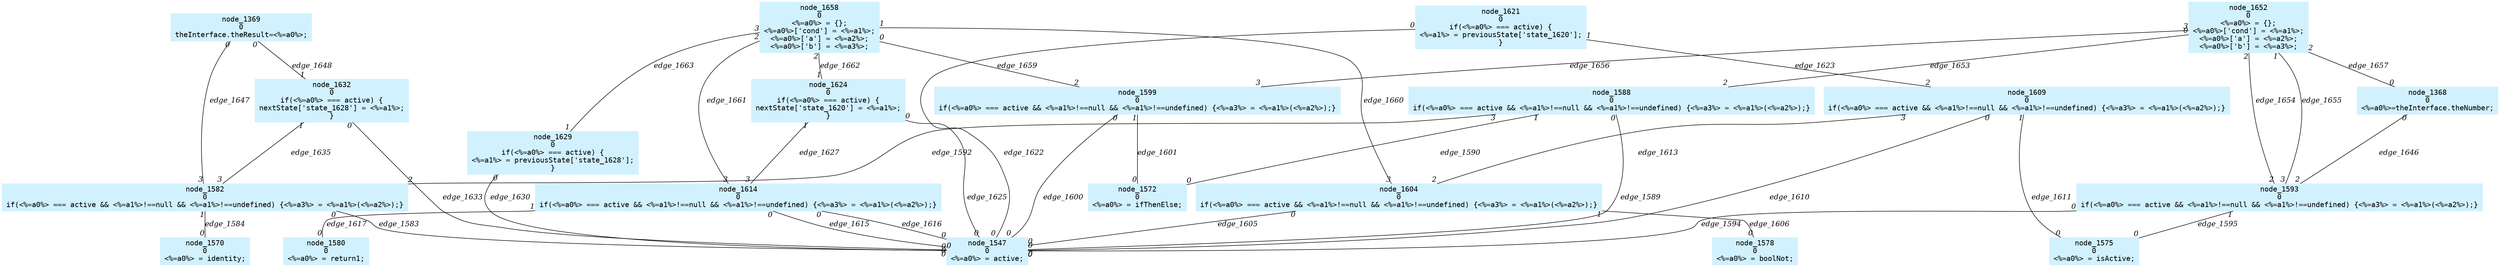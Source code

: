 digraph g{node_1368 [shape=box, style=filled, color="#d1f1ff", fontname="Courier", label="node_1368
0
<%=a0%>=theInterface.theNumber;
" ]
node_1369 [shape=box, style=filled, color="#d1f1ff", fontname="Courier", label="node_1369
0
theInterface.theResult=<%=a0%>;
" ]
node_1547 [shape=box, style=filled, color="#d1f1ff", fontname="Courier", label="node_1547
0
<%=a0%> = active;
" ]
node_1570 [shape=box, style=filled, color="#d1f1ff", fontname="Courier", label="node_1570
0
<%=a0%> = identity;
" ]
node_1572 [shape=box, style=filled, color="#d1f1ff", fontname="Courier", label="node_1572
0
<%=a0%> = ifThenElse;
" ]
node_1575 [shape=box, style=filled, color="#d1f1ff", fontname="Courier", label="node_1575
0
<%=a0%> = isActive;
" ]
node_1578 [shape=box, style=filled, color="#d1f1ff", fontname="Courier", label="node_1578
0
<%=a0%> = boolNot;
" ]
node_1580 [shape=box, style=filled, color="#d1f1ff", fontname="Courier", label="node_1580
0
<%=a0%> = return1;
" ]
node_1582 [shape=box, style=filled, color="#d1f1ff", fontname="Courier", label="node_1582
0
if(<%=a0%> === active && <%=a1%>!==null && <%=a1%>!==undefined) {<%=a3%> = <%=a1%>(<%=a2%>);}
" ]
node_1588 [shape=box, style=filled, color="#d1f1ff", fontname="Courier", label="node_1588
0
if(<%=a0%> === active && <%=a1%>!==null && <%=a1%>!==undefined) {<%=a3%> = <%=a1%>(<%=a2%>);}
" ]
node_1593 [shape=box, style=filled, color="#d1f1ff", fontname="Courier", label="node_1593
0
if(<%=a0%> === active && <%=a1%>!==null && <%=a1%>!==undefined) {<%=a3%> = <%=a1%>(<%=a2%>);}
" ]
node_1599 [shape=box, style=filled, color="#d1f1ff", fontname="Courier", label="node_1599
0
if(<%=a0%> === active && <%=a1%>!==null && <%=a1%>!==undefined) {<%=a3%> = <%=a1%>(<%=a2%>);}
" ]
node_1604 [shape=box, style=filled, color="#d1f1ff", fontname="Courier", label="node_1604
0
if(<%=a0%> === active && <%=a1%>!==null && <%=a1%>!==undefined) {<%=a3%> = <%=a1%>(<%=a2%>);}
" ]
node_1609 [shape=box, style=filled, color="#d1f1ff", fontname="Courier", label="node_1609
0
if(<%=a0%> === active && <%=a1%>!==null && <%=a1%>!==undefined) {<%=a3%> = <%=a1%>(<%=a2%>);}
" ]
node_1614 [shape=box, style=filled, color="#d1f1ff", fontname="Courier", label="node_1614
0
if(<%=a0%> === active && <%=a1%>!==null && <%=a1%>!==undefined) {<%=a3%> = <%=a1%>(<%=a2%>);}
" ]
node_1621 [shape=box, style=filled, color="#d1f1ff", fontname="Courier", label="node_1621
0
if(<%=a0%> === active) {
<%=a1%> = previousState['state_1620'];
}
" ]
node_1624 [shape=box, style=filled, color="#d1f1ff", fontname="Courier", label="node_1624
0
if(<%=a0%> === active) {
nextState['state_1620'] = <%=a1%>;
}
" ]
node_1629 [shape=box, style=filled, color="#d1f1ff", fontname="Courier", label="node_1629
0
if(<%=a0%> === active) {
<%=a1%> = previousState['state_1628'];
}
" ]
node_1632 [shape=box, style=filled, color="#d1f1ff", fontname="Courier", label="node_1632
0
if(<%=a0%> === active) {
nextState['state_1628'] = <%=a1%>;
}
" ]
node_1652 [shape=box, style=filled, color="#d1f1ff", fontname="Courier", label="node_1652
0
<%=a0%> = {};
<%=a0%>['cond'] = <%=a1%>;
<%=a0%>['a'] = <%=a2%>;
<%=a0%>['b'] = <%=a3%>;
" ]
node_1658 [shape=box, style=filled, color="#d1f1ff", fontname="Courier", label="node_1658
0
<%=a0%> = {};
<%=a0%>['cond'] = <%=a1%>;
<%=a0%>['a'] = <%=a2%>;
<%=a0%>['b'] = <%=a3%>;
" ]
node_1582 -> node_1547 [dir=none, arrowHead=none, fontname="Times-Italic", label="edge_1583",  headlabel="0", taillabel="0" ]
node_1582 -> node_1570 [dir=none, arrowHead=none, fontname="Times-Italic", label="edge_1584",  headlabel="0", taillabel="1" ]
node_1588 -> node_1547 [dir=none, arrowHead=none, fontname="Times-Italic", label="edge_1589",  headlabel="0", taillabel="0" ]
node_1588 -> node_1572 [dir=none, arrowHead=none, fontname="Times-Italic", label="edge_1590",  headlabel="0", taillabel="1" ]
node_1588 -> node_1582 [dir=none, arrowHead=none, fontname="Times-Italic", label="edge_1592",  headlabel="2", taillabel="3" ]
node_1593 -> node_1547 [dir=none, arrowHead=none, fontname="Times-Italic", label="edge_1594",  headlabel="0", taillabel="0" ]
node_1593 -> node_1575 [dir=none, arrowHead=none, fontname="Times-Italic", label="edge_1595",  headlabel="0", taillabel="1" ]
node_1599 -> node_1547 [dir=none, arrowHead=none, fontname="Times-Italic", label="edge_1600",  headlabel="0", taillabel="0" ]
node_1599 -> node_1572 [dir=none, arrowHead=none, fontname="Times-Italic", label="edge_1601",  headlabel="0", taillabel="1" ]
node_1604 -> node_1547 [dir=none, arrowHead=none, fontname="Times-Italic", label="edge_1605",  headlabel="0", taillabel="0" ]
node_1604 -> node_1578 [dir=none, arrowHead=none, fontname="Times-Italic", label="edge_1606",  headlabel="0", taillabel="1" ]
node_1609 -> node_1547 [dir=none, arrowHead=none, fontname="Times-Italic", label="edge_1610",  headlabel="0", taillabel="0" ]
node_1609 -> node_1575 [dir=none, arrowHead=none, fontname="Times-Italic", label="edge_1611",  headlabel="0", taillabel="1" ]
node_1609 -> node_1604 [dir=none, arrowHead=none, fontname="Times-Italic", label="edge_1613",  headlabel="2", taillabel="3" ]
node_1614 -> node_1547 [dir=none, arrowHead=none, fontname="Times-Italic", label="edge_1615",  headlabel="0", taillabel="0" ]
node_1614 -> node_1547 [dir=none, arrowHead=none, fontname="Times-Italic", label="edge_1616",  headlabel="0", taillabel="0" ]
node_1614 -> node_1580 [dir=none, arrowHead=none, fontname="Times-Italic", label="edge_1617",  headlabel="0", taillabel="1" ]
node_1621 -> node_1547 [dir=none, arrowHead=none, fontname="Times-Italic", label="edge_1622",  headlabel="0", taillabel="0" ]
node_1621 -> node_1609 [dir=none, arrowHead=none, fontname="Times-Italic", label="edge_1623",  headlabel="2", taillabel="1" ]
node_1624 -> node_1547 [dir=none, arrowHead=none, fontname="Times-Italic", label="edge_1625",  headlabel="0", taillabel="0" ]
node_1624 -> node_1614 [dir=none, arrowHead=none, fontname="Times-Italic", label="edge_1627",  headlabel="3", taillabel="1" ]
node_1629 -> node_1547 [dir=none, arrowHead=none, fontname="Times-Italic", label="edge_1630",  headlabel="0", taillabel="0" ]
node_1632 -> node_1547 [dir=none, arrowHead=none, fontname="Times-Italic", label="edge_1633",  headlabel="0", taillabel="0" ]
node_1632 -> node_1582 [dir=none, arrowHead=none, fontname="Times-Italic", label="edge_1635",  headlabel="3", taillabel="1" ]
node_1368 -> node_1593 [dir=none, arrowHead=none, fontname="Times-Italic", label="edge_1646",  headlabel="2", taillabel="0" ]
node_1369 -> node_1582 [dir=none, arrowHead=none, fontname="Times-Italic", label="edge_1647",  headlabel="3", taillabel="0" ]
node_1369 -> node_1632 [dir=none, arrowHead=none, fontname="Times-Italic", label="edge_1648",  headlabel="1", taillabel="0" ]
node_1652 -> node_1588 [dir=none, arrowHead=none, fontname="Times-Italic", label="edge_1653",  headlabel="2", taillabel="0" ]
node_1652 -> node_1593 [dir=none, arrowHead=none, fontname="Times-Italic", label="edge_1654",  headlabel="2", taillabel="2" ]
node_1652 -> node_1593 [dir=none, arrowHead=none, fontname="Times-Italic", label="edge_1655",  headlabel="3", taillabel="1" ]
node_1652 -> node_1599 [dir=none, arrowHead=none, fontname="Times-Italic", label="edge_1656",  headlabel="3", taillabel="3" ]
node_1652 -> node_1368 [dir=none, arrowHead=none, fontname="Times-Italic", label="edge_1657",  headlabel="0", taillabel="2" ]
node_1658 -> node_1599 [dir=none, arrowHead=none, fontname="Times-Italic", label="edge_1659",  headlabel="2", taillabel="0" ]
node_1658 -> node_1604 [dir=none, arrowHead=none, fontname="Times-Italic", label="edge_1660",  headlabel="3", taillabel="1" ]
node_1658 -> node_1614 [dir=none, arrowHead=none, fontname="Times-Italic", label="edge_1661",  headlabel="3", taillabel="2" ]
node_1658 -> node_1624 [dir=none, arrowHead=none, fontname="Times-Italic", label="edge_1662",  headlabel="1", taillabel="2" ]
node_1658 -> node_1629 [dir=none, arrowHead=none, fontname="Times-Italic", label="edge_1663",  headlabel="1", taillabel="3" ]
}
